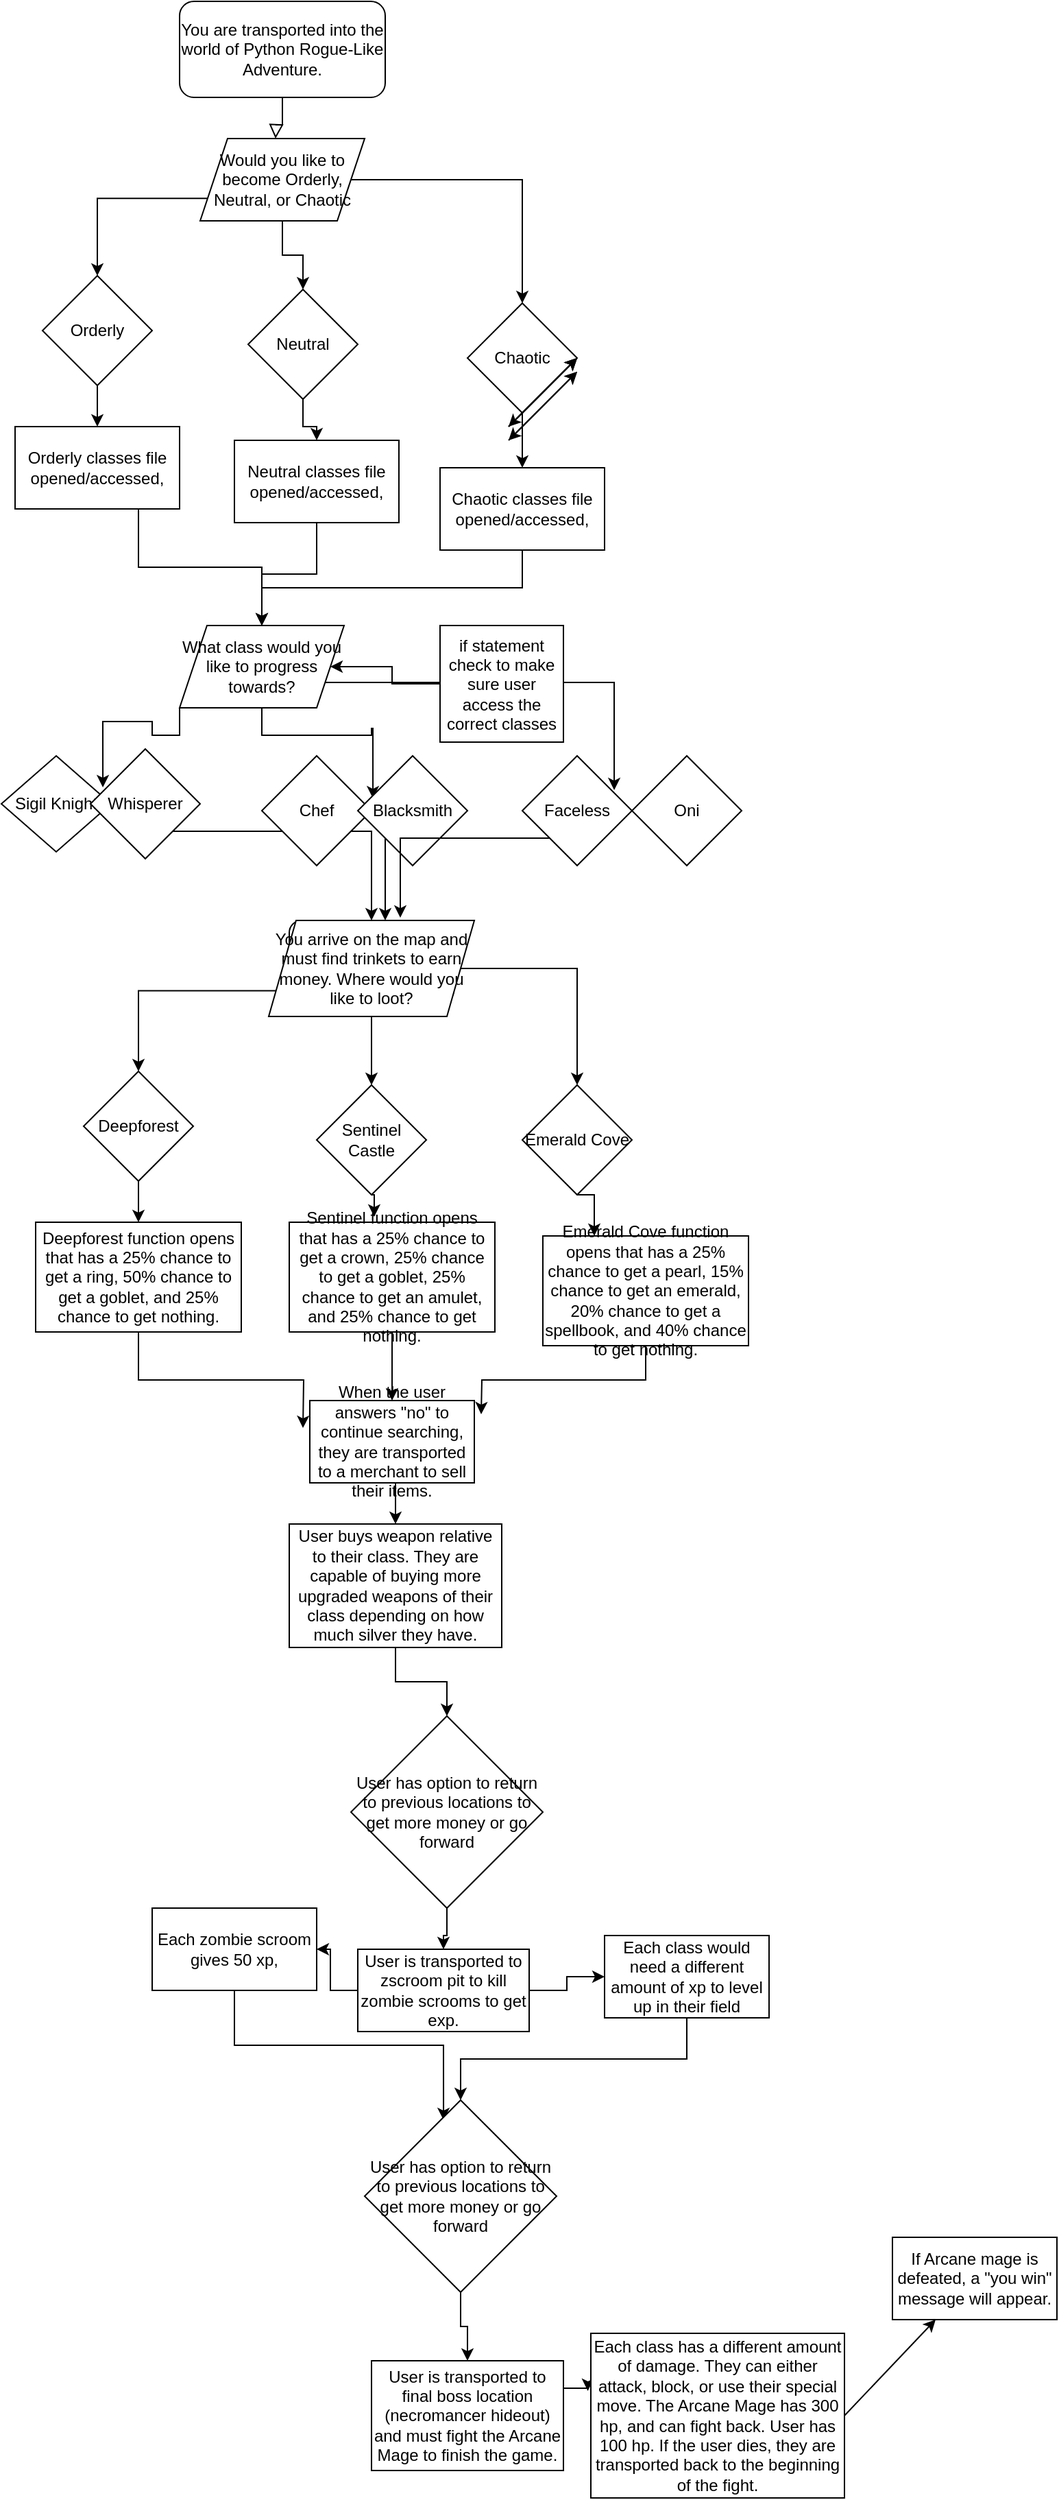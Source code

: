 <mxfile version="21.2.1" type="github">
  <diagram id="C5RBs43oDa-KdzZeNtuy" name="Page-1">
    <mxGraphModel dx="1830" dy="1004" grid="1" gridSize="10" guides="1" tooltips="1" connect="1" arrows="1" fold="1" page="1" pageScale="1" pageWidth="1200" pageHeight="1920" math="0" shadow="0">
      <root>
        <mxCell id="WIyWlLk6GJQsqaUBKTNV-0" />
        <mxCell id="WIyWlLk6GJQsqaUBKTNV-1" parent="WIyWlLk6GJQsqaUBKTNV-0" />
        <mxCell id="WIyWlLk6GJQsqaUBKTNV-2" value="" style="rounded=0;html=1;jettySize=auto;orthogonalLoop=1;fontSize=11;endArrow=block;endFill=0;endSize=8;strokeWidth=1;shadow=0;labelBackgroundColor=none;edgeStyle=orthogonalEdgeStyle;" parent="WIyWlLk6GJQsqaUBKTNV-1" source="WIyWlLk6GJQsqaUBKTNV-3" edge="1">
          <mxGeometry relative="1" as="geometry">
            <mxPoint x="220" y="170" as="targetPoint" />
          </mxGeometry>
        </mxCell>
        <mxCell id="WIyWlLk6GJQsqaUBKTNV-3" value="You are transported into the world of Python Rogue-Like Adventure." style="rounded=1;whiteSpace=wrap;html=1;fontSize=12;glass=0;strokeWidth=1;shadow=0;" parent="WIyWlLk6GJQsqaUBKTNV-1" vertex="1">
          <mxGeometry x="150" y="70" width="150" height="70" as="geometry" />
        </mxCell>
        <mxCell id="gE25xzaNOcveznmByc2P-14" style="edgeStyle=orthogonalEdgeStyle;rounded=0;orthogonalLoop=1;jettySize=auto;html=1;exitX=0.5;exitY=1;exitDx=0;exitDy=0;" edge="1" parent="WIyWlLk6GJQsqaUBKTNV-1" source="gE25xzaNOcveznmByc2P-2" target="gE25xzaNOcveznmByc2P-11">
          <mxGeometry relative="1" as="geometry" />
        </mxCell>
        <mxCell id="gE25xzaNOcveznmByc2P-2" value="Chaotic" style="rhombus;whiteSpace=wrap;html=1;" vertex="1" parent="WIyWlLk6GJQsqaUBKTNV-1">
          <mxGeometry x="360" y="290" width="80" height="80" as="geometry" />
        </mxCell>
        <mxCell id="gE25xzaNOcveznmByc2P-4" style="edgeStyle=orthogonalEdgeStyle;rounded=0;orthogonalLoop=1;jettySize=auto;html=1;exitX=1;exitY=0.5;exitDx=0;exitDy=0;" edge="1" parent="WIyWlLk6GJQsqaUBKTNV-1" source="gE25xzaNOcveznmByc2P-3" target="gE25xzaNOcveznmByc2P-2">
          <mxGeometry relative="1" as="geometry" />
        </mxCell>
        <mxCell id="gE25xzaNOcveznmByc2P-7" style="edgeStyle=orthogonalEdgeStyle;rounded=0;orthogonalLoop=1;jettySize=auto;html=1;exitX=0.5;exitY=1;exitDx=0;exitDy=0;" edge="1" parent="WIyWlLk6GJQsqaUBKTNV-1" source="gE25xzaNOcveznmByc2P-3" target="gE25xzaNOcveznmByc2P-6">
          <mxGeometry relative="1" as="geometry" />
        </mxCell>
        <mxCell id="gE25xzaNOcveznmByc2P-8" style="edgeStyle=orthogonalEdgeStyle;rounded=0;orthogonalLoop=1;jettySize=auto;html=1;exitX=0;exitY=0.75;exitDx=0;exitDy=0;" edge="1" parent="WIyWlLk6GJQsqaUBKTNV-1" source="gE25xzaNOcveznmByc2P-3" target="gE25xzaNOcveznmByc2P-5">
          <mxGeometry relative="1" as="geometry" />
        </mxCell>
        <mxCell id="gE25xzaNOcveznmByc2P-3" value="Would you like to become Orderly, Neutral, or Chaotic" style="shape=parallelogram;perimeter=parallelogramPerimeter;whiteSpace=wrap;html=1;fixedSize=1;" vertex="1" parent="WIyWlLk6GJQsqaUBKTNV-1">
          <mxGeometry x="165" y="170" width="120" height="60" as="geometry" />
        </mxCell>
        <mxCell id="gE25xzaNOcveznmByc2P-9" style="edgeStyle=orthogonalEdgeStyle;rounded=0;orthogonalLoop=1;jettySize=auto;html=1;exitX=0.5;exitY=1;exitDx=0;exitDy=0;" edge="1" parent="WIyWlLk6GJQsqaUBKTNV-1" source="gE25xzaNOcveznmByc2P-5" target="gE25xzaNOcveznmByc2P-10">
          <mxGeometry relative="1" as="geometry">
            <mxPoint x="90" y="410" as="targetPoint" />
          </mxGeometry>
        </mxCell>
        <mxCell id="gE25xzaNOcveznmByc2P-5" value="Orderly" style="rhombus;whiteSpace=wrap;html=1;" vertex="1" parent="WIyWlLk6GJQsqaUBKTNV-1">
          <mxGeometry x="50" y="270" width="80" height="80" as="geometry" />
        </mxCell>
        <mxCell id="gE25xzaNOcveznmByc2P-13" style="edgeStyle=orthogonalEdgeStyle;rounded=0;orthogonalLoop=1;jettySize=auto;html=1;exitX=0.5;exitY=1;exitDx=0;exitDy=0;" edge="1" parent="WIyWlLk6GJQsqaUBKTNV-1" source="gE25xzaNOcveznmByc2P-6" target="gE25xzaNOcveznmByc2P-12">
          <mxGeometry relative="1" as="geometry" />
        </mxCell>
        <mxCell id="gE25xzaNOcveznmByc2P-6" value="Neutral" style="rhombus;whiteSpace=wrap;html=1;" vertex="1" parent="WIyWlLk6GJQsqaUBKTNV-1">
          <mxGeometry x="200" y="280" width="80" height="80" as="geometry" />
        </mxCell>
        <mxCell id="gE25xzaNOcveznmByc2P-23" style="edgeStyle=orthogonalEdgeStyle;rounded=0;orthogonalLoop=1;jettySize=auto;html=1;exitX=0.75;exitY=1;exitDx=0;exitDy=0;" edge="1" parent="WIyWlLk6GJQsqaUBKTNV-1" source="gE25xzaNOcveznmByc2P-10" target="gE25xzaNOcveznmByc2P-19">
          <mxGeometry relative="1" as="geometry" />
        </mxCell>
        <mxCell id="gE25xzaNOcveznmByc2P-10" value="Orderly classes file opened/accessed," style="rounded=0;whiteSpace=wrap;html=1;" vertex="1" parent="WIyWlLk6GJQsqaUBKTNV-1">
          <mxGeometry x="30" y="380" width="120" height="60" as="geometry" />
        </mxCell>
        <mxCell id="gE25xzaNOcveznmByc2P-25" style="edgeStyle=orthogonalEdgeStyle;rounded=0;orthogonalLoop=1;jettySize=auto;html=1;exitX=0.5;exitY=1;exitDx=0;exitDy=0;" edge="1" parent="WIyWlLk6GJQsqaUBKTNV-1" source="gE25xzaNOcveznmByc2P-11" target="gE25xzaNOcveznmByc2P-19">
          <mxGeometry relative="1" as="geometry" />
        </mxCell>
        <mxCell id="gE25xzaNOcveznmByc2P-11" value="Chaotic classes file opened/accessed," style="rounded=0;whiteSpace=wrap;html=1;" vertex="1" parent="WIyWlLk6GJQsqaUBKTNV-1">
          <mxGeometry x="340" y="410" width="120" height="60" as="geometry" />
        </mxCell>
        <mxCell id="gE25xzaNOcveznmByc2P-24" style="edgeStyle=orthogonalEdgeStyle;rounded=0;orthogonalLoop=1;jettySize=auto;html=1;exitX=0.5;exitY=1;exitDx=0;exitDy=0;" edge="1" parent="WIyWlLk6GJQsqaUBKTNV-1" source="gE25xzaNOcveznmByc2P-12" target="gE25xzaNOcveznmByc2P-19">
          <mxGeometry relative="1" as="geometry" />
        </mxCell>
        <mxCell id="gE25xzaNOcveznmByc2P-12" value="Neutral classes file opened/accessed," style="rounded=0;whiteSpace=wrap;html=1;" vertex="1" parent="WIyWlLk6GJQsqaUBKTNV-1">
          <mxGeometry x="190" y="390" width="120" height="60" as="geometry" />
        </mxCell>
        <mxCell id="gE25xzaNOcveznmByc2P-17" value="" style="endArrow=classic;html=1;rounded=0;" edge="1" parent="WIyWlLk6GJQsqaUBKTNV-1">
          <mxGeometry width="50" height="50" relative="1" as="geometry">
            <mxPoint x="390" y="390" as="sourcePoint" />
            <mxPoint x="440" y="340" as="targetPoint" />
          </mxGeometry>
        </mxCell>
        <mxCell id="gE25xzaNOcveznmByc2P-18" value="" style="endArrow=classic;startArrow=classic;html=1;rounded=0;" edge="1" parent="WIyWlLk6GJQsqaUBKTNV-1">
          <mxGeometry width="50" height="50" relative="1" as="geometry">
            <mxPoint x="390" y="390" as="sourcePoint" />
            <mxPoint x="440" y="340" as="targetPoint" />
          </mxGeometry>
        </mxCell>
        <mxCell id="gE25xzaNOcveznmByc2P-40" style="edgeStyle=orthogonalEdgeStyle;rounded=0;orthogonalLoop=1;jettySize=auto;html=1;exitX=0;exitY=1;exitDx=0;exitDy=0;entryX=0.113;entryY=0.35;entryDx=0;entryDy=0;entryPerimeter=0;" edge="1" parent="WIyWlLk6GJQsqaUBKTNV-1" source="gE25xzaNOcveznmByc2P-19" target="gE25xzaNOcveznmByc2P-34">
          <mxGeometry relative="1" as="geometry" />
        </mxCell>
        <mxCell id="gE25xzaNOcveznmByc2P-41" style="edgeStyle=orthogonalEdgeStyle;rounded=0;orthogonalLoop=1;jettySize=auto;html=1;exitX=0.5;exitY=1;exitDx=0;exitDy=0;entryX=0.138;entryY=0.388;entryDx=0;entryDy=0;entryPerimeter=0;" edge="1" parent="WIyWlLk6GJQsqaUBKTNV-1" source="gE25xzaNOcveznmByc2P-19" target="gE25xzaNOcveznmByc2P-36">
          <mxGeometry relative="1" as="geometry" />
        </mxCell>
        <mxCell id="gE25xzaNOcveznmByc2P-42" style="edgeStyle=orthogonalEdgeStyle;rounded=0;orthogonalLoop=1;jettySize=auto;html=1;exitX=1;exitY=0.75;exitDx=0;exitDy=0;entryX=0.838;entryY=0.313;entryDx=0;entryDy=0;entryPerimeter=0;" edge="1" parent="WIyWlLk6GJQsqaUBKTNV-1" source="gE25xzaNOcveznmByc2P-19" target="gE25xzaNOcveznmByc2P-38">
          <mxGeometry relative="1" as="geometry" />
        </mxCell>
        <mxCell id="gE25xzaNOcveznmByc2P-19" value="What class would you like to progress towards?" style="shape=parallelogram;perimeter=parallelogramPerimeter;whiteSpace=wrap;html=1;fixedSize=1;" vertex="1" parent="WIyWlLk6GJQsqaUBKTNV-1">
          <mxGeometry x="150" y="525" width="120" height="60" as="geometry" />
        </mxCell>
        <mxCell id="gE25xzaNOcveznmByc2P-20" value="" style="endArrow=classic;startArrow=classic;html=1;rounded=0;" edge="1" parent="WIyWlLk6GJQsqaUBKTNV-1">
          <mxGeometry width="50" height="50" relative="1" as="geometry">
            <mxPoint x="390" y="380" as="sourcePoint" />
            <mxPoint x="440" y="330" as="targetPoint" />
          </mxGeometry>
        </mxCell>
        <mxCell id="gE25xzaNOcveznmByc2P-21" value="" style="endArrow=classic;html=1;rounded=0;" edge="1" parent="WIyWlLk6GJQsqaUBKTNV-1">
          <mxGeometry width="50" height="50" relative="1" as="geometry">
            <mxPoint x="390" y="380" as="sourcePoint" />
            <mxPoint x="440" y="330" as="targetPoint" />
          </mxGeometry>
        </mxCell>
        <mxCell id="gE25xzaNOcveznmByc2P-22" value="" style="endArrow=classic;html=1;rounded=0;" edge="1" parent="WIyWlLk6GJQsqaUBKTNV-1">
          <mxGeometry width="50" height="50" relative="1" as="geometry">
            <mxPoint x="390" y="380" as="sourcePoint" />
            <mxPoint x="440" y="330" as="targetPoint" />
          </mxGeometry>
        </mxCell>
        <mxCell id="gE25xzaNOcveznmByc2P-28" style="edgeStyle=orthogonalEdgeStyle;rounded=0;orthogonalLoop=1;jettySize=auto;html=1;" edge="1" parent="WIyWlLk6GJQsqaUBKTNV-1" source="gE25xzaNOcveznmByc2P-27" target="gE25xzaNOcveznmByc2P-19">
          <mxGeometry relative="1" as="geometry" />
        </mxCell>
        <mxCell id="gE25xzaNOcveznmByc2P-27" value="if statement check to make sure user access the correct classes" style="rounded=0;whiteSpace=wrap;html=1;" vertex="1" parent="WIyWlLk6GJQsqaUBKTNV-1">
          <mxGeometry x="340" y="525" width="90" height="85" as="geometry" />
        </mxCell>
        <mxCell id="gE25xzaNOcveznmByc2P-29" value="Sigil Knight" style="rhombus;whiteSpace=wrap;html=1;" vertex="1" parent="WIyWlLk6GJQsqaUBKTNV-1">
          <mxGeometry x="20" y="620" width="80" height="70" as="geometry" />
        </mxCell>
        <mxCell id="gE25xzaNOcveznmByc2P-47" style="edgeStyle=orthogonalEdgeStyle;rounded=0;orthogonalLoop=1;jettySize=auto;html=1;exitX=0;exitY=1;exitDx=0;exitDy=0;" edge="1" parent="WIyWlLk6GJQsqaUBKTNV-1" source="gE25xzaNOcveznmByc2P-34" target="gE25xzaNOcveznmByc2P-46">
          <mxGeometry relative="1" as="geometry" />
        </mxCell>
        <mxCell id="gE25xzaNOcveznmByc2P-34" value="Whisperer" style="rhombus;whiteSpace=wrap;html=1;" vertex="1" parent="WIyWlLk6GJQsqaUBKTNV-1">
          <mxGeometry x="85" y="615" width="80" height="80" as="geometry" />
        </mxCell>
        <mxCell id="gE25xzaNOcveznmByc2P-35" value="Chef" style="rhombus;whiteSpace=wrap;html=1;" vertex="1" parent="WIyWlLk6GJQsqaUBKTNV-1">
          <mxGeometry x="210" y="620" width="80" height="80" as="geometry" />
        </mxCell>
        <mxCell id="gE25xzaNOcveznmByc2P-48" style="edgeStyle=orthogonalEdgeStyle;rounded=0;orthogonalLoop=1;jettySize=auto;html=1;exitX=0;exitY=1;exitDx=0;exitDy=0;" edge="1" parent="WIyWlLk6GJQsqaUBKTNV-1" source="gE25xzaNOcveznmByc2P-36">
          <mxGeometry relative="1" as="geometry">
            <mxPoint x="300" y="740" as="targetPoint" />
          </mxGeometry>
        </mxCell>
        <mxCell id="gE25xzaNOcveznmByc2P-36" value="Blacksmith" style="rhombus;whiteSpace=wrap;html=1;" vertex="1" parent="WIyWlLk6GJQsqaUBKTNV-1">
          <mxGeometry x="280" y="620" width="80" height="80" as="geometry" />
        </mxCell>
        <mxCell id="gE25xzaNOcveznmByc2P-49" style="edgeStyle=orthogonalEdgeStyle;rounded=0;orthogonalLoop=1;jettySize=auto;html=1;exitX=0;exitY=1;exitDx=0;exitDy=0;entryX=0.675;entryY=-0.033;entryDx=0;entryDy=0;entryPerimeter=0;" edge="1" parent="WIyWlLk6GJQsqaUBKTNV-1" source="gE25xzaNOcveznmByc2P-38" target="gE25xzaNOcveznmByc2P-46">
          <mxGeometry relative="1" as="geometry" />
        </mxCell>
        <mxCell id="gE25xzaNOcveznmByc2P-38" value="Faceless" style="rhombus;whiteSpace=wrap;html=1;" vertex="1" parent="WIyWlLk6GJQsqaUBKTNV-1">
          <mxGeometry x="400" y="620" width="80" height="80" as="geometry" />
        </mxCell>
        <mxCell id="gE25xzaNOcveznmByc2P-39" value="Oni" style="rhombus;whiteSpace=wrap;html=1;" vertex="1" parent="WIyWlLk6GJQsqaUBKTNV-1">
          <mxGeometry x="480" y="620" width="80" height="80" as="geometry" />
        </mxCell>
        <mxCell id="gE25xzaNOcveznmByc2P-46" value="You arrive on the map and must find trinkets to earn money." style="rounded=1;whiteSpace=wrap;html=1;" vertex="1" parent="WIyWlLk6GJQsqaUBKTNV-1">
          <mxGeometry x="230" y="740" width="120" height="60" as="geometry" />
        </mxCell>
        <mxCell id="gE25xzaNOcveznmByc2P-54" style="edgeStyle=orthogonalEdgeStyle;rounded=0;orthogonalLoop=1;jettySize=auto;html=1;exitX=0;exitY=0.75;exitDx=0;exitDy=0;entryX=0.5;entryY=0;entryDx=0;entryDy=0;" edge="1" parent="WIyWlLk6GJQsqaUBKTNV-1" source="gE25xzaNOcveznmByc2P-50" target="gE25xzaNOcveznmByc2P-52">
          <mxGeometry relative="1" as="geometry" />
        </mxCell>
        <mxCell id="gE25xzaNOcveznmByc2P-55" style="edgeStyle=orthogonalEdgeStyle;rounded=0;orthogonalLoop=1;jettySize=auto;html=1;exitX=0.5;exitY=1;exitDx=0;exitDy=0;entryX=0.5;entryY=0;entryDx=0;entryDy=0;" edge="1" parent="WIyWlLk6GJQsqaUBKTNV-1" source="gE25xzaNOcveznmByc2P-50" target="gE25xzaNOcveznmByc2P-53">
          <mxGeometry relative="1" as="geometry" />
        </mxCell>
        <mxCell id="gE25xzaNOcveznmByc2P-56" style="edgeStyle=orthogonalEdgeStyle;rounded=0;orthogonalLoop=1;jettySize=auto;html=1;exitX=1;exitY=0.5;exitDx=0;exitDy=0;" edge="1" parent="WIyWlLk6GJQsqaUBKTNV-1" source="gE25xzaNOcveznmByc2P-50" target="gE25xzaNOcveznmByc2P-51">
          <mxGeometry relative="1" as="geometry" />
        </mxCell>
        <mxCell id="gE25xzaNOcveznmByc2P-50" value="You arrive on the map and must find trinkets to earn money. Where would you like to loot?" style="shape=parallelogram;perimeter=parallelogramPerimeter;whiteSpace=wrap;html=1;fixedSize=1;" vertex="1" parent="WIyWlLk6GJQsqaUBKTNV-1">
          <mxGeometry x="215" y="740" width="150" height="70" as="geometry" />
        </mxCell>
        <mxCell id="gE25xzaNOcveznmByc2P-63" style="edgeStyle=orthogonalEdgeStyle;rounded=0;orthogonalLoop=1;jettySize=auto;html=1;exitX=0.5;exitY=1;exitDx=0;exitDy=0;entryX=0.25;entryY=0;entryDx=0;entryDy=0;" edge="1" parent="WIyWlLk6GJQsqaUBKTNV-1" source="gE25xzaNOcveznmByc2P-51" target="gE25xzaNOcveznmByc2P-61">
          <mxGeometry relative="1" as="geometry" />
        </mxCell>
        <mxCell id="gE25xzaNOcveznmByc2P-51" value="Emerald Cove" style="rhombus;whiteSpace=wrap;html=1;" vertex="1" parent="WIyWlLk6GJQsqaUBKTNV-1">
          <mxGeometry x="400" y="860" width="80" height="80" as="geometry" />
        </mxCell>
        <mxCell id="gE25xzaNOcveznmByc2P-59" style="edgeStyle=orthogonalEdgeStyle;rounded=0;orthogonalLoop=1;jettySize=auto;html=1;exitX=0.5;exitY=1;exitDx=0;exitDy=0;entryX=0.5;entryY=0;entryDx=0;entryDy=0;" edge="1" parent="WIyWlLk6GJQsqaUBKTNV-1" source="gE25xzaNOcveznmByc2P-52" target="gE25xzaNOcveznmByc2P-57">
          <mxGeometry relative="1" as="geometry" />
        </mxCell>
        <mxCell id="gE25xzaNOcveznmByc2P-52" value="Deepforest" style="rhombus;whiteSpace=wrap;html=1;" vertex="1" parent="WIyWlLk6GJQsqaUBKTNV-1">
          <mxGeometry x="80" y="850" width="80" height="80" as="geometry" />
        </mxCell>
        <mxCell id="gE25xzaNOcveznmByc2P-62" style="edgeStyle=orthogonalEdgeStyle;rounded=0;orthogonalLoop=1;jettySize=auto;html=1;exitX=0.5;exitY=1;exitDx=0;exitDy=0;entryX=0.413;entryY=-0.05;entryDx=0;entryDy=0;entryPerimeter=0;" edge="1" parent="WIyWlLk6GJQsqaUBKTNV-1" source="gE25xzaNOcveznmByc2P-53" target="gE25xzaNOcveznmByc2P-60">
          <mxGeometry relative="1" as="geometry" />
        </mxCell>
        <mxCell id="gE25xzaNOcveznmByc2P-53" value="Sentinel Castle" style="rhombus;whiteSpace=wrap;html=1;" vertex="1" parent="WIyWlLk6GJQsqaUBKTNV-1">
          <mxGeometry x="250" y="860" width="80" height="80" as="geometry" />
        </mxCell>
        <mxCell id="gE25xzaNOcveznmByc2P-67" style="edgeStyle=orthogonalEdgeStyle;rounded=0;orthogonalLoop=1;jettySize=auto;html=1;exitX=0.5;exitY=1;exitDx=0;exitDy=0;" edge="1" parent="WIyWlLk6GJQsqaUBKTNV-1" source="gE25xzaNOcveznmByc2P-57">
          <mxGeometry relative="1" as="geometry">
            <mxPoint x="240" y="1110" as="targetPoint" />
          </mxGeometry>
        </mxCell>
        <mxCell id="gE25xzaNOcveznmByc2P-57" value="Deepforest function opens that has a 25% chance to get a ring, 50% chance to get a goblet, and 25% chance to get nothing." style="rounded=0;whiteSpace=wrap;html=1;" vertex="1" parent="WIyWlLk6GJQsqaUBKTNV-1">
          <mxGeometry x="45" y="960" width="150" height="80" as="geometry" />
        </mxCell>
        <mxCell id="gE25xzaNOcveznmByc2P-65" style="edgeStyle=orthogonalEdgeStyle;rounded=0;orthogonalLoop=1;jettySize=auto;html=1;exitX=0.5;exitY=1;exitDx=0;exitDy=0;" edge="1" parent="WIyWlLk6GJQsqaUBKTNV-1" source="gE25xzaNOcveznmByc2P-60" target="gE25xzaNOcveznmByc2P-64">
          <mxGeometry relative="1" as="geometry" />
        </mxCell>
        <mxCell id="gE25xzaNOcveznmByc2P-60" value="Sentinel function opens that has a 25% chance to get a crown, 25% chance to get a goblet, 25% chance to get an amulet, and 25% chance to get nothing." style="rounded=0;whiteSpace=wrap;html=1;" vertex="1" parent="WIyWlLk6GJQsqaUBKTNV-1">
          <mxGeometry x="230" y="960" width="150" height="80" as="geometry" />
        </mxCell>
        <mxCell id="gE25xzaNOcveznmByc2P-66" style="edgeStyle=orthogonalEdgeStyle;rounded=0;orthogonalLoop=1;jettySize=auto;html=1;exitX=0.5;exitY=1;exitDx=0;exitDy=0;" edge="1" parent="WIyWlLk6GJQsqaUBKTNV-1" source="gE25xzaNOcveznmByc2P-61">
          <mxGeometry relative="1" as="geometry">
            <mxPoint x="370" y="1100" as="targetPoint" />
          </mxGeometry>
        </mxCell>
        <mxCell id="gE25xzaNOcveznmByc2P-61" value="Emerald Cove function opens that has a 25% chance to get a pearl, 15% chance to get an emerald, 20% chance to get a spellbook, and 40% chance to get nothing." style="rounded=0;whiteSpace=wrap;html=1;" vertex="1" parent="WIyWlLk6GJQsqaUBKTNV-1">
          <mxGeometry x="415" y="970" width="150" height="80" as="geometry" />
        </mxCell>
        <mxCell id="gE25xzaNOcveznmByc2P-72" style="edgeStyle=orthogonalEdgeStyle;rounded=0;orthogonalLoop=1;jettySize=auto;html=1;exitX=0.5;exitY=1;exitDx=0;exitDy=0;entryX=0.5;entryY=0;entryDx=0;entryDy=0;" edge="1" parent="WIyWlLk6GJQsqaUBKTNV-1" source="gE25xzaNOcveznmByc2P-64" target="gE25xzaNOcveznmByc2P-71">
          <mxGeometry relative="1" as="geometry" />
        </mxCell>
        <mxCell id="gE25xzaNOcveznmByc2P-64" value="When the user answers &quot;no&quot; to continue searching, they are transported to a merchant to sell their items." style="rounded=0;whiteSpace=wrap;html=1;" vertex="1" parent="WIyWlLk6GJQsqaUBKTNV-1">
          <mxGeometry x="245" y="1090" width="120" height="60" as="geometry" />
        </mxCell>
        <mxCell id="gE25xzaNOcveznmByc2P-74" style="edgeStyle=orthogonalEdgeStyle;rounded=0;orthogonalLoop=1;jettySize=auto;html=1;" edge="1" parent="WIyWlLk6GJQsqaUBKTNV-1" source="gE25xzaNOcveznmByc2P-71" target="gE25xzaNOcveznmByc2P-73">
          <mxGeometry relative="1" as="geometry" />
        </mxCell>
        <mxCell id="gE25xzaNOcveznmByc2P-71" value="User buys weapon relative to their class. They are capable of buying more upgraded weapons of their class depending on how much silver they have." style="rounded=0;whiteSpace=wrap;html=1;" vertex="1" parent="WIyWlLk6GJQsqaUBKTNV-1">
          <mxGeometry x="230" y="1180" width="155" height="90" as="geometry" />
        </mxCell>
        <mxCell id="gE25xzaNOcveznmByc2P-76" style="edgeStyle=orthogonalEdgeStyle;rounded=0;orthogonalLoop=1;jettySize=auto;html=1;exitX=0.5;exitY=1;exitDx=0;exitDy=0;" edge="1" parent="WIyWlLk6GJQsqaUBKTNV-1" source="gE25xzaNOcveznmByc2P-73" target="gE25xzaNOcveznmByc2P-75">
          <mxGeometry relative="1" as="geometry" />
        </mxCell>
        <mxCell id="gE25xzaNOcveznmByc2P-73" value="User has option to return to previous locations to get more money or go forward" style="rhombus;whiteSpace=wrap;html=1;" vertex="1" parent="WIyWlLk6GJQsqaUBKTNV-1">
          <mxGeometry x="275" y="1320" width="140" height="140" as="geometry" />
        </mxCell>
        <mxCell id="gE25xzaNOcveznmByc2P-80" style="edgeStyle=orthogonalEdgeStyle;rounded=0;orthogonalLoop=1;jettySize=auto;html=1;entryX=1;entryY=0.5;entryDx=0;entryDy=0;" edge="1" parent="WIyWlLk6GJQsqaUBKTNV-1" source="gE25xzaNOcveznmByc2P-75" target="gE25xzaNOcveznmByc2P-79">
          <mxGeometry relative="1" as="geometry" />
        </mxCell>
        <mxCell id="gE25xzaNOcveznmByc2P-82" style="edgeStyle=orthogonalEdgeStyle;rounded=0;orthogonalLoop=1;jettySize=auto;html=1;" edge="1" parent="WIyWlLk6GJQsqaUBKTNV-1" source="gE25xzaNOcveznmByc2P-75" target="gE25xzaNOcveznmByc2P-81">
          <mxGeometry relative="1" as="geometry" />
        </mxCell>
        <mxCell id="gE25xzaNOcveznmByc2P-75" value="User is transported to zscroom pit to kill zombie scrooms to get exp." style="rounded=0;whiteSpace=wrap;html=1;" vertex="1" parent="WIyWlLk6GJQsqaUBKTNV-1">
          <mxGeometry x="280" y="1490" width="125" height="60" as="geometry" />
        </mxCell>
        <mxCell id="gE25xzaNOcveznmByc2P-84" style="edgeStyle=orthogonalEdgeStyle;rounded=0;orthogonalLoop=1;jettySize=auto;html=1;exitX=0.5;exitY=1;exitDx=0;exitDy=0;entryX=0.411;entryY=0.104;entryDx=0;entryDy=0;entryPerimeter=0;" edge="1" parent="WIyWlLk6GJQsqaUBKTNV-1" source="gE25xzaNOcveznmByc2P-79" target="gE25xzaNOcveznmByc2P-86">
          <mxGeometry relative="1" as="geometry">
            <mxPoint x="340" y="1560" as="targetPoint" />
          </mxGeometry>
        </mxCell>
        <mxCell id="gE25xzaNOcveznmByc2P-79" value="Each zombie scroom gives 50 xp," style="rounded=0;whiteSpace=wrap;html=1;" vertex="1" parent="WIyWlLk6GJQsqaUBKTNV-1">
          <mxGeometry x="130.004" y="1460" width="120" height="60" as="geometry" />
        </mxCell>
        <mxCell id="gE25xzaNOcveznmByc2P-83" style="edgeStyle=orthogonalEdgeStyle;rounded=0;orthogonalLoop=1;jettySize=auto;html=1;exitX=0.5;exitY=1;exitDx=0;exitDy=0;" edge="1" parent="WIyWlLk6GJQsqaUBKTNV-1" source="gE25xzaNOcveznmByc2P-81" target="gE25xzaNOcveznmByc2P-86">
          <mxGeometry relative="1" as="geometry">
            <mxPoint x="360" y="1570" as="targetPoint" />
          </mxGeometry>
        </mxCell>
        <mxCell id="gE25xzaNOcveznmByc2P-81" value="Each class would need a different amount of xp to level up in their field" style="rounded=0;whiteSpace=wrap;html=1;" vertex="1" parent="WIyWlLk6GJQsqaUBKTNV-1">
          <mxGeometry x="460" y="1480" width="120" height="60" as="geometry" />
        </mxCell>
        <mxCell id="gE25xzaNOcveznmByc2P-88" style="edgeStyle=orthogonalEdgeStyle;rounded=0;orthogonalLoop=1;jettySize=auto;html=1;exitX=0.5;exitY=1;exitDx=0;exitDy=0;entryX=0.5;entryY=0;entryDx=0;entryDy=0;" edge="1" parent="WIyWlLk6GJQsqaUBKTNV-1" source="gE25xzaNOcveznmByc2P-86" target="gE25xzaNOcveznmByc2P-87">
          <mxGeometry relative="1" as="geometry" />
        </mxCell>
        <mxCell id="gE25xzaNOcveznmByc2P-86" value="User has option to return to previous locations to get more money or go forward" style="rhombus;whiteSpace=wrap;html=1;" vertex="1" parent="WIyWlLk6GJQsqaUBKTNV-1">
          <mxGeometry x="285" y="1600" width="140" height="140" as="geometry" />
        </mxCell>
        <mxCell id="gE25xzaNOcveznmByc2P-91" style="edgeStyle=orthogonalEdgeStyle;rounded=0;orthogonalLoop=1;jettySize=auto;html=1;exitX=1;exitY=0.25;exitDx=0;exitDy=0;entryX=-0.012;entryY=0.35;entryDx=0;entryDy=0;entryPerimeter=0;" edge="1" parent="WIyWlLk6GJQsqaUBKTNV-1" source="gE25xzaNOcveznmByc2P-87" target="gE25xzaNOcveznmByc2P-90">
          <mxGeometry relative="1" as="geometry" />
        </mxCell>
        <mxCell id="gE25xzaNOcveznmByc2P-87" value="User is transported to final boss location (necromancer hideout) and must fight the Arcane Mage to finish the game." style="rounded=0;whiteSpace=wrap;html=1;" vertex="1" parent="WIyWlLk6GJQsqaUBKTNV-1">
          <mxGeometry x="290" y="1790" width="140" height="80" as="geometry" />
        </mxCell>
        <mxCell id="gE25xzaNOcveznmByc2P-90" value="Each class has a different amount of damage. They can either attack, block, or use their special move. The Arcane Mage has 300 hp, and can fight back. User has 100 hp. If the user dies, they are transported back to the beginning of the fight." style="rounded=0;whiteSpace=wrap;html=1;" vertex="1" parent="WIyWlLk6GJQsqaUBKTNV-1">
          <mxGeometry x="450" y="1770" width="185" height="120" as="geometry" />
        </mxCell>
        <mxCell id="gE25xzaNOcveznmByc2P-93" value="" style="endArrow=classic;html=1;rounded=0;" edge="1" parent="WIyWlLk6GJQsqaUBKTNV-1" target="gE25xzaNOcveznmByc2P-94">
          <mxGeometry width="50" height="50" relative="1" as="geometry">
            <mxPoint x="635" y="1830" as="sourcePoint" />
            <mxPoint x="685" y="1780" as="targetPoint" />
          </mxGeometry>
        </mxCell>
        <mxCell id="gE25xzaNOcveznmByc2P-94" value="If Arcane mage is defeated, a &quot;you win&quot; message will appear." style="rounded=0;whiteSpace=wrap;html=1;" vertex="1" parent="WIyWlLk6GJQsqaUBKTNV-1">
          <mxGeometry x="670" y="1700" width="120" height="60" as="geometry" />
        </mxCell>
      </root>
    </mxGraphModel>
  </diagram>
</mxfile>
